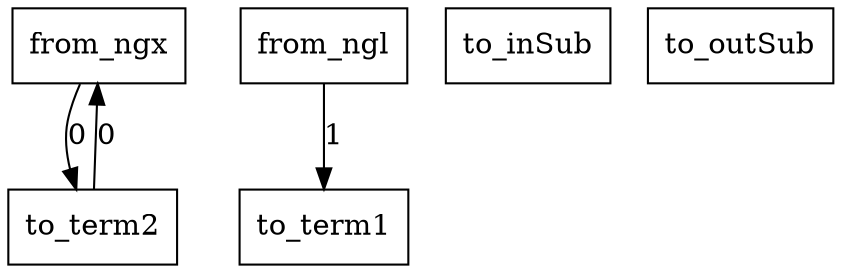 digraph {
    graph [rankdir=TB
          ,bgcolor=transparent];
    node [shape=box
         ,fillcolor=white
         ,style=filled];
    0 [label=<from_ngx>];
    1 [label=<from_ngl>];
    2 [label=<to_term1>];
    3 [label=<to_term2>];
    4 [label=<to_inSub>];
    5 [label=<to_outSub>];
    0 -> 3 [label=0];
    1 -> 2 [label=1];
    3 -> 0 [label=0];
}